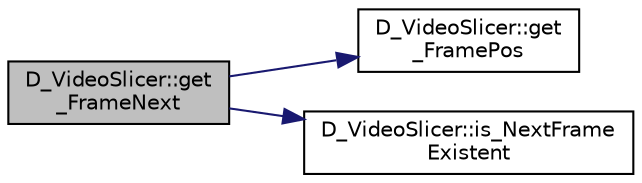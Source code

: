digraph "D_VideoSlicer::get_FrameNext"
{
 // LATEX_PDF_SIZE
  edge [fontname="Helvetica",fontsize="10",labelfontname="Helvetica",labelfontsize="10"];
  node [fontname="Helvetica",fontsize="10",shape=record];
  rankdir="LR";
  Node1 [label="D_VideoSlicer::get\l_FrameNext",height=0.2,width=0.4,color="black", fillcolor="grey75", style="filled", fontcolor="black",tooltip=" "];
  Node1 -> Node2 [color="midnightblue",fontsize="10",style="solid",fontname="Helvetica"];
  Node2 [label="D_VideoSlicer::get\l_FramePos",height=0.2,width=0.4,color="black", fillcolor="white", style="filled",URL="$class_d___video_slicer.html#abdc2840c76f02c718658277eccbbedbd",tooltip=" "];
  Node1 -> Node3 [color="midnightblue",fontsize="10",style="solid",fontname="Helvetica"];
  Node3 [label="D_VideoSlicer::is_NextFrame\lExistent",height=0.2,width=0.4,color="black", fillcolor="white", style="filled",URL="$class_d___video_slicer.html#ae2e62fa7fb118f42522cb69ebb1feab5",tooltip=" "];
}
